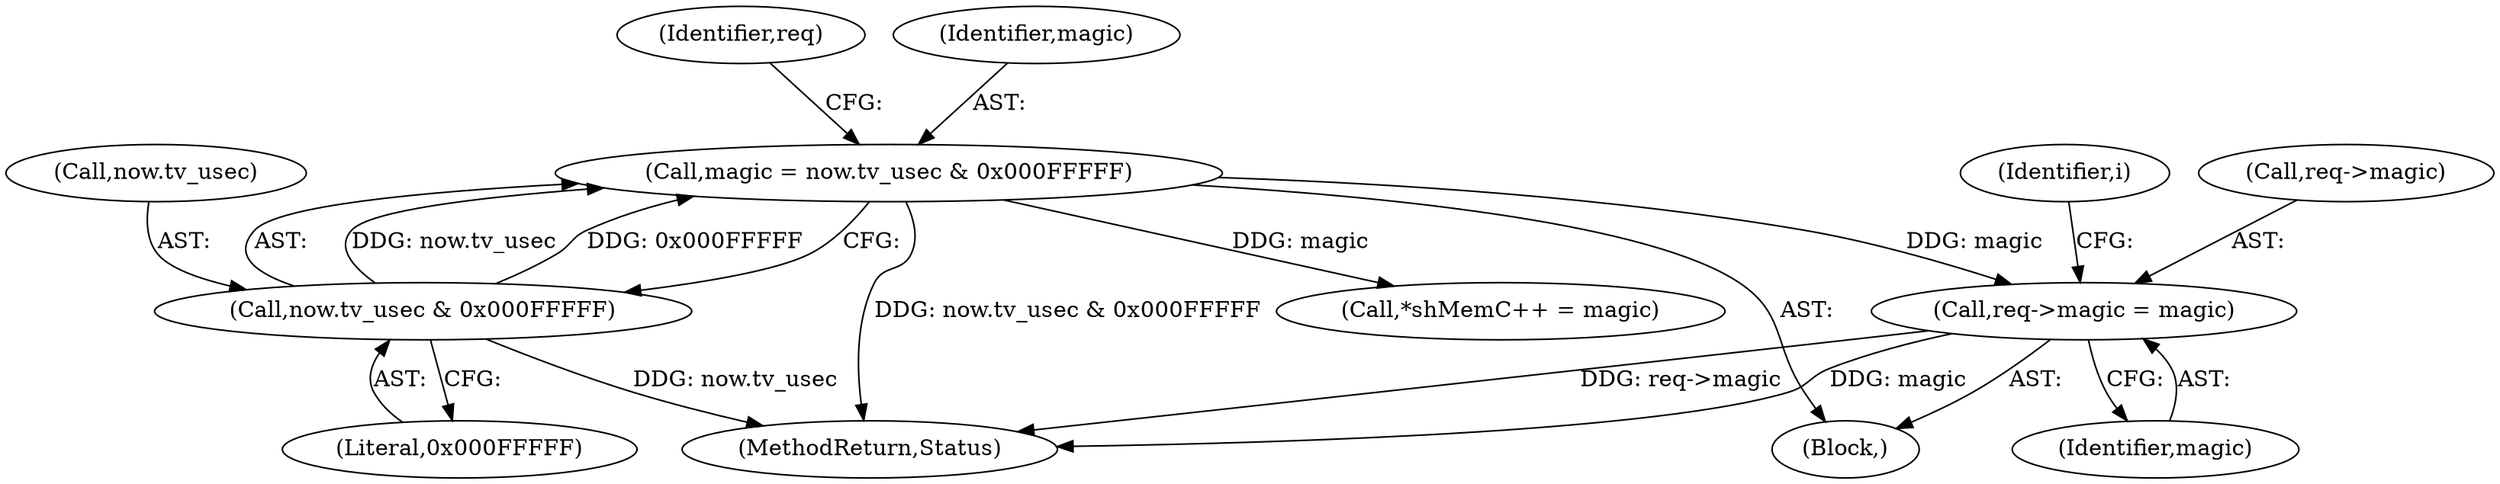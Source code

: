 digraph "0_libXvMC_2cd95e7da8367cccdcdd5c9b160012d1dec5cbdb@pointer" {
"1000216" [label="(Call,req->magic = magic)"];
"1000209" [label="(Call,magic = now.tv_usec & 0x000FFFFF)"];
"1000211" [label="(Call,now.tv_usec & 0x000FFFFF)"];
"1000220" [label="(Identifier,magic)"];
"1000217" [label="(Call,req->magic)"];
"1000218" [label="(Identifier,req)"];
"1000490" [label="(MethodReturn,Status)"];
"1000198" [label="(Block,)"];
"1000210" [label="(Identifier,magic)"];
"1000212" [label="(Call,now.tv_usec)"];
"1000211" [label="(Call,now.tv_usec & 0x000FFFFF)"];
"1000216" [label="(Call,req->magic = magic)"];
"1000209" [label="(Call,magic = now.tv_usec & 0x000FFFFF)"];
"1000222" [label="(Identifier,i)"];
"1000215" [label="(Literal,0x000FFFFF)"];
"1000231" [label="(Call,*shMemC++ = magic)"];
"1000216" -> "1000198"  [label="AST: "];
"1000216" -> "1000220"  [label="CFG: "];
"1000217" -> "1000216"  [label="AST: "];
"1000220" -> "1000216"  [label="AST: "];
"1000222" -> "1000216"  [label="CFG: "];
"1000216" -> "1000490"  [label="DDG: req->magic"];
"1000216" -> "1000490"  [label="DDG: magic"];
"1000209" -> "1000216"  [label="DDG: magic"];
"1000209" -> "1000198"  [label="AST: "];
"1000209" -> "1000211"  [label="CFG: "];
"1000210" -> "1000209"  [label="AST: "];
"1000211" -> "1000209"  [label="AST: "];
"1000218" -> "1000209"  [label="CFG: "];
"1000209" -> "1000490"  [label="DDG: now.tv_usec & 0x000FFFFF"];
"1000211" -> "1000209"  [label="DDG: now.tv_usec"];
"1000211" -> "1000209"  [label="DDG: 0x000FFFFF"];
"1000209" -> "1000231"  [label="DDG: magic"];
"1000211" -> "1000215"  [label="CFG: "];
"1000212" -> "1000211"  [label="AST: "];
"1000215" -> "1000211"  [label="AST: "];
"1000211" -> "1000490"  [label="DDG: now.tv_usec"];
}
